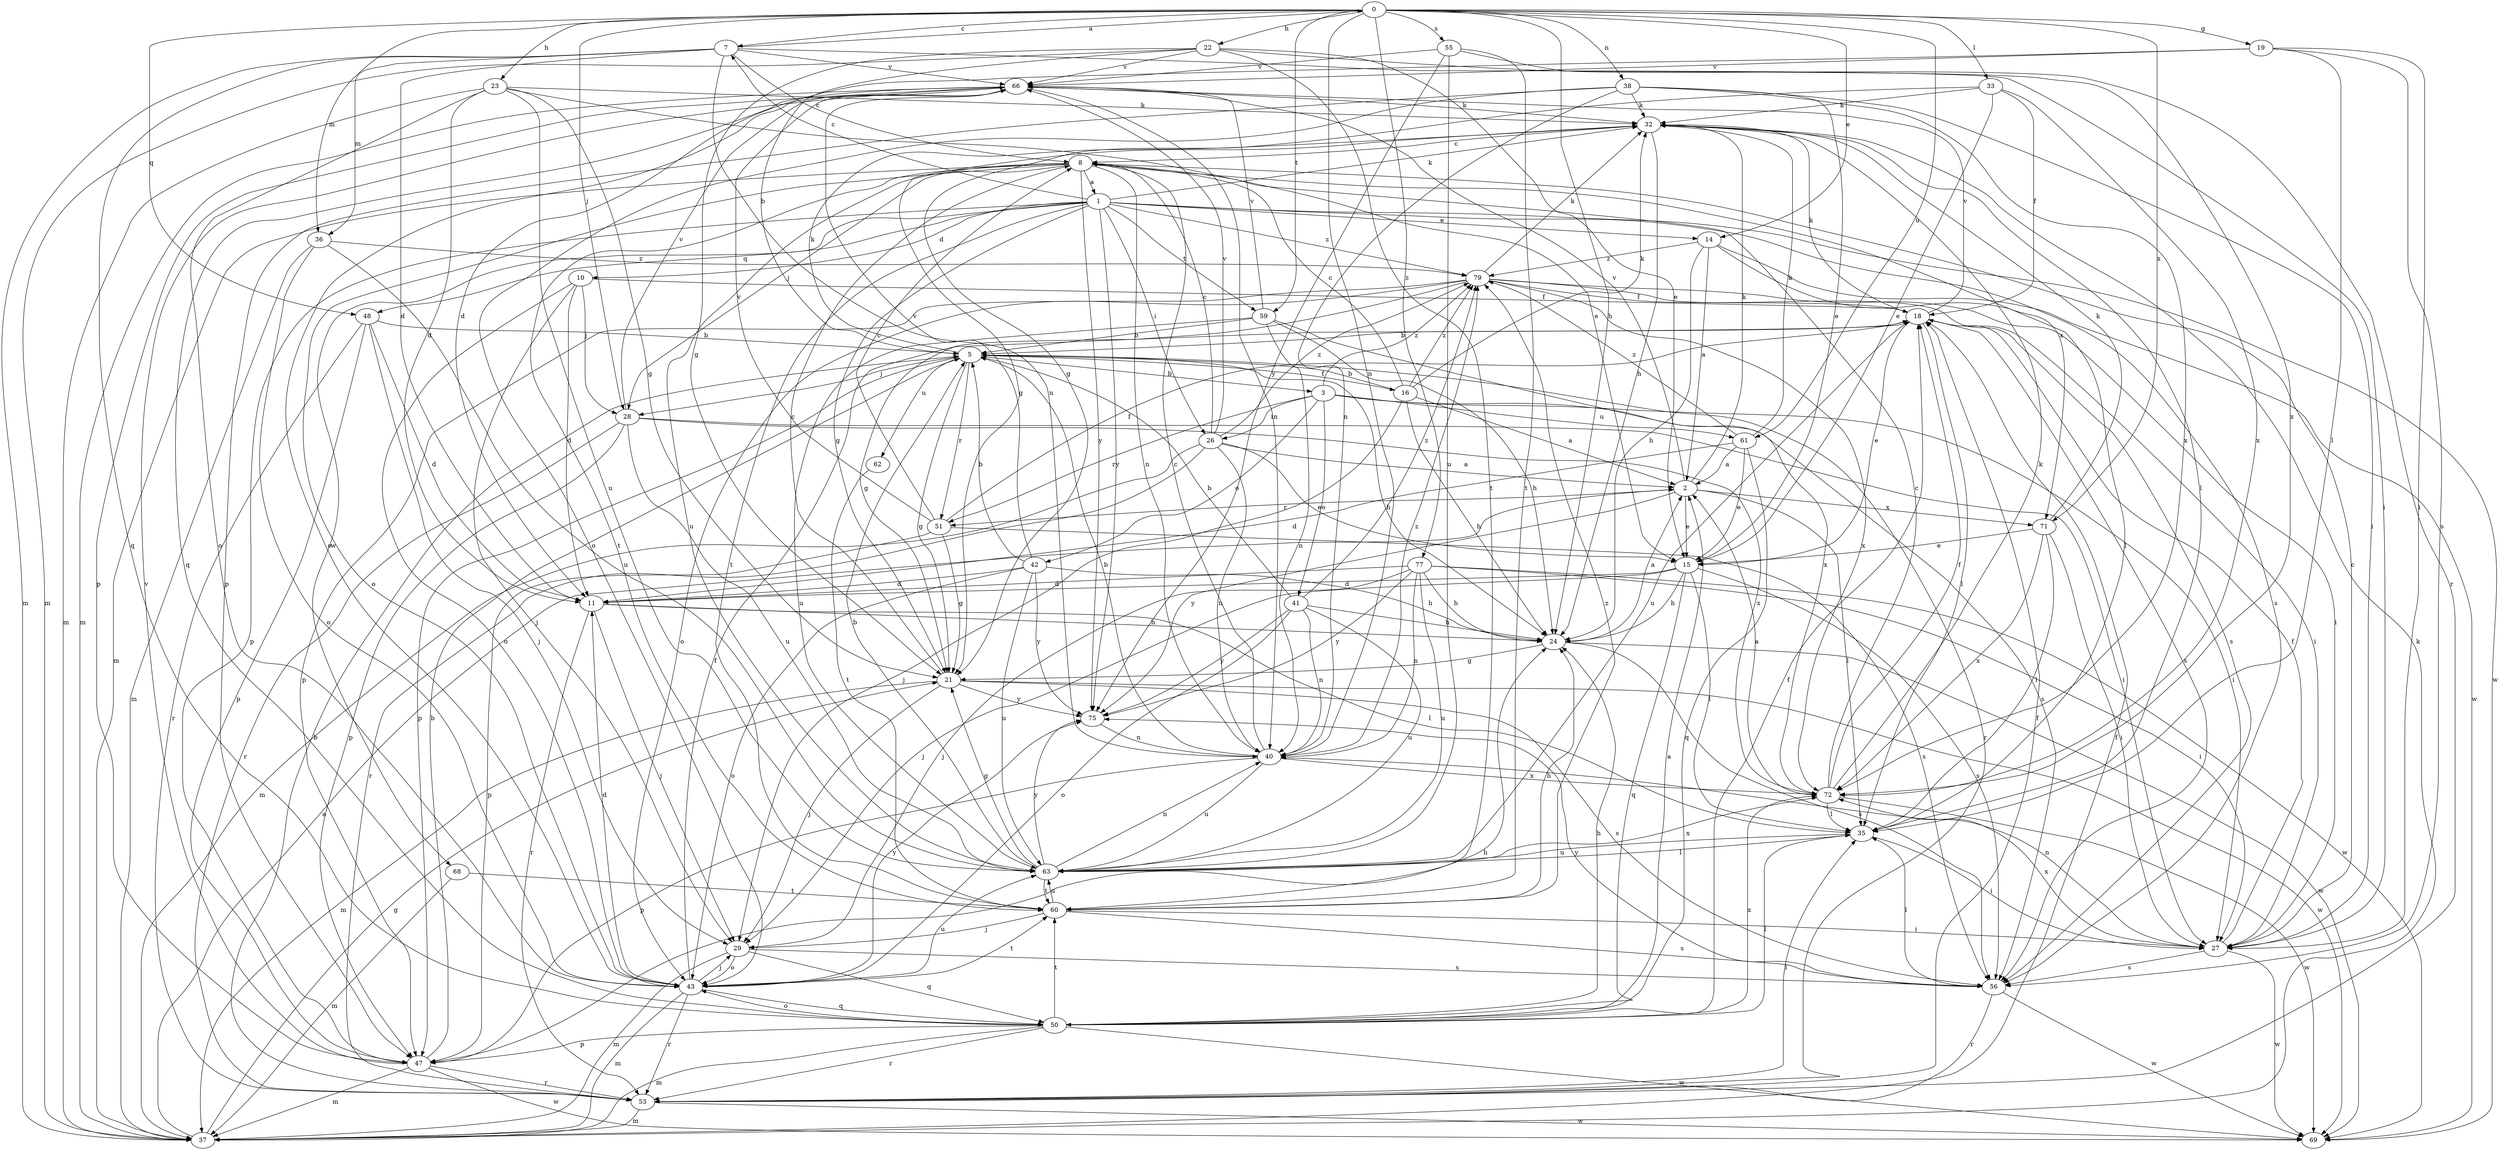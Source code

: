 strict digraph  {
0;
1;
2;
3;
5;
7;
8;
10;
11;
14;
15;
16;
18;
19;
21;
22;
23;
24;
26;
27;
28;
29;
32;
33;
35;
36;
37;
38;
40;
41;
42;
43;
47;
48;
50;
51;
53;
55;
56;
59;
60;
61;
62;
63;
66;
68;
69;
71;
72;
75;
77;
79;
0 -> 7  [label=c];
0 -> 14  [label=e];
0 -> 19  [label=g];
0 -> 22  [label=h];
0 -> 23  [label=h];
0 -> 24  [label=h];
0 -> 28  [label=j];
0 -> 33  [label=l];
0 -> 36  [label=m];
0 -> 38  [label=n];
0 -> 40  [label=n];
0 -> 48  [label=q];
0 -> 55  [label=s];
0 -> 59  [label=t];
0 -> 61  [label=u];
0 -> 71  [label=x];
0 -> 77  [label=z];
1 -> 7  [label=c];
1 -> 10  [label=d];
1 -> 14  [label=e];
1 -> 21  [label=g];
1 -> 26  [label=i];
1 -> 32  [label=k];
1 -> 47  [label=p];
1 -> 48  [label=q];
1 -> 56  [label=s];
1 -> 59  [label=t];
1 -> 60  [label=t];
1 -> 68  [label=w];
1 -> 69  [label=w];
1 -> 75  [label=y];
1 -> 79  [label=z];
2 -> 15  [label=e];
2 -> 32  [label=k];
2 -> 35  [label=l];
2 -> 51  [label=r];
2 -> 66  [label=v];
2 -> 71  [label=x];
2 -> 75  [label=y];
3 -> 26  [label=i];
3 -> 27  [label=i];
3 -> 41  [label=o];
3 -> 42  [label=o];
3 -> 51  [label=r];
3 -> 56  [label=s];
3 -> 61  [label=u];
3 -> 79  [label=z];
5 -> 3  [label=b];
5 -> 16  [label=f];
5 -> 21  [label=g];
5 -> 24  [label=h];
5 -> 28  [label=j];
5 -> 32  [label=k];
5 -> 47  [label=p];
5 -> 51  [label=r];
5 -> 53  [label=r];
5 -> 62  [label=u];
7 -> 0  [label=a];
7 -> 8  [label=c];
7 -> 11  [label=d];
7 -> 27  [label=i];
7 -> 36  [label=m];
7 -> 37  [label=m];
7 -> 40  [label=n];
7 -> 50  [label=q];
7 -> 66  [label=v];
8 -> 1  [label=a];
8 -> 28  [label=j];
8 -> 37  [label=m];
8 -> 40  [label=n];
8 -> 43  [label=o];
8 -> 60  [label=t];
8 -> 63  [label=u];
8 -> 71  [label=x];
8 -> 75  [label=y];
10 -> 11  [label=d];
10 -> 18  [label=f];
10 -> 28  [label=j];
10 -> 29  [label=j];
10 -> 43  [label=o];
11 -> 24  [label=h];
11 -> 29  [label=j];
11 -> 35  [label=l];
11 -> 53  [label=r];
14 -> 2  [label=a];
14 -> 24  [label=h];
14 -> 35  [label=l];
14 -> 69  [label=w];
14 -> 79  [label=z];
15 -> 11  [label=d];
15 -> 24  [label=h];
15 -> 29  [label=j];
15 -> 35  [label=l];
15 -> 50  [label=q];
15 -> 56  [label=s];
16 -> 2  [label=a];
16 -> 5  [label=b];
16 -> 8  [label=c];
16 -> 24  [label=h];
16 -> 29  [label=j];
16 -> 32  [label=k];
16 -> 79  [label=z];
18 -> 5  [label=b];
18 -> 15  [label=e];
18 -> 27  [label=i];
18 -> 32  [label=k];
18 -> 35  [label=l];
18 -> 56  [label=s];
18 -> 63  [label=u];
18 -> 66  [label=v];
19 -> 11  [label=d];
19 -> 27  [label=i];
19 -> 35  [label=l];
19 -> 56  [label=s];
19 -> 66  [label=v];
21 -> 8  [label=c];
21 -> 29  [label=j];
21 -> 37  [label=m];
21 -> 56  [label=s];
21 -> 69  [label=w];
21 -> 75  [label=y];
22 -> 5  [label=b];
22 -> 15  [label=e];
22 -> 21  [label=g];
22 -> 37  [label=m];
22 -> 60  [label=t];
22 -> 66  [label=v];
22 -> 72  [label=x];
23 -> 11  [label=d];
23 -> 15  [label=e];
23 -> 21  [label=g];
23 -> 32  [label=k];
23 -> 37  [label=m];
23 -> 43  [label=o];
23 -> 63  [label=u];
24 -> 2  [label=a];
24 -> 21  [label=g];
24 -> 56  [label=s];
24 -> 69  [label=w];
26 -> 2  [label=a];
26 -> 8  [label=c];
26 -> 15  [label=e];
26 -> 37  [label=m];
26 -> 40  [label=n];
26 -> 53  [label=r];
26 -> 66  [label=v];
26 -> 79  [label=z];
27 -> 8  [label=c];
27 -> 18  [label=f];
27 -> 40  [label=n];
27 -> 56  [label=s];
27 -> 69  [label=w];
27 -> 72  [label=x];
28 -> 27  [label=i];
28 -> 47  [label=p];
28 -> 53  [label=r];
28 -> 63  [label=u];
28 -> 66  [label=v];
28 -> 72  [label=x];
29 -> 37  [label=m];
29 -> 43  [label=o];
29 -> 50  [label=q];
29 -> 56  [label=s];
32 -> 8  [label=c];
32 -> 21  [label=g];
32 -> 24  [label=h];
32 -> 35  [label=l];
33 -> 15  [label=e];
33 -> 18  [label=f];
33 -> 21  [label=g];
33 -> 32  [label=k];
33 -> 72  [label=x];
35 -> 27  [label=i];
35 -> 63  [label=u];
36 -> 37  [label=m];
36 -> 43  [label=o];
36 -> 63  [label=u];
36 -> 79  [label=z];
37 -> 2  [label=a];
37 -> 18  [label=f];
37 -> 21  [label=g];
37 -> 32  [label=k];
38 -> 15  [label=e];
38 -> 27  [label=i];
38 -> 32  [label=k];
38 -> 40  [label=n];
38 -> 43  [label=o];
38 -> 47  [label=p];
38 -> 72  [label=x];
40 -> 5  [label=b];
40 -> 8  [label=c];
40 -> 47  [label=p];
40 -> 63  [label=u];
40 -> 72  [label=x];
40 -> 79  [label=z];
41 -> 5  [label=b];
41 -> 24  [label=h];
41 -> 40  [label=n];
41 -> 43  [label=o];
41 -> 63  [label=u];
41 -> 75  [label=y];
41 -> 79  [label=z];
42 -> 5  [label=b];
42 -> 11  [label=d];
42 -> 24  [label=h];
42 -> 43  [label=o];
42 -> 63  [label=u];
42 -> 66  [label=v];
42 -> 75  [label=y];
43 -> 11  [label=d];
43 -> 18  [label=f];
43 -> 29  [label=j];
43 -> 37  [label=m];
43 -> 50  [label=q];
43 -> 53  [label=r];
43 -> 60  [label=t];
43 -> 63  [label=u];
43 -> 75  [label=y];
47 -> 5  [label=b];
47 -> 24  [label=h];
47 -> 37  [label=m];
47 -> 53  [label=r];
47 -> 66  [label=v];
47 -> 69  [label=w];
48 -> 5  [label=b];
48 -> 11  [label=d];
48 -> 29  [label=j];
48 -> 47  [label=p];
48 -> 53  [label=r];
50 -> 2  [label=a];
50 -> 18  [label=f];
50 -> 24  [label=h];
50 -> 35  [label=l];
50 -> 37  [label=m];
50 -> 43  [label=o];
50 -> 47  [label=p];
50 -> 53  [label=r];
50 -> 60  [label=t];
50 -> 69  [label=w];
50 -> 72  [label=x];
51 -> 8  [label=c];
51 -> 18  [label=f];
51 -> 21  [label=g];
51 -> 47  [label=p];
51 -> 56  [label=s];
51 -> 66  [label=v];
53 -> 5  [label=b];
53 -> 18  [label=f];
53 -> 35  [label=l];
53 -> 37  [label=m];
53 -> 69  [label=w];
55 -> 53  [label=r];
55 -> 60  [label=t];
55 -> 63  [label=u];
55 -> 66  [label=v];
55 -> 75  [label=y];
56 -> 35  [label=l];
56 -> 53  [label=r];
56 -> 69  [label=w];
56 -> 75  [label=y];
59 -> 5  [label=b];
59 -> 24  [label=h];
59 -> 40  [label=n];
59 -> 63  [label=u];
59 -> 66  [label=v];
59 -> 72  [label=x];
60 -> 24  [label=h];
60 -> 27  [label=i];
60 -> 29  [label=j];
60 -> 56  [label=s];
60 -> 63  [label=u];
60 -> 79  [label=z];
61 -> 2  [label=a];
61 -> 11  [label=d];
61 -> 15  [label=e];
61 -> 32  [label=k];
61 -> 50  [label=q];
61 -> 79  [label=z];
62 -> 60  [label=t];
63 -> 5  [label=b];
63 -> 21  [label=g];
63 -> 35  [label=l];
63 -> 40  [label=n];
63 -> 60  [label=t];
63 -> 72  [label=x];
63 -> 75  [label=y];
66 -> 32  [label=k];
66 -> 37  [label=m];
66 -> 40  [label=n];
66 -> 43  [label=o];
66 -> 47  [label=p];
66 -> 50  [label=q];
68 -> 37  [label=m];
68 -> 60  [label=t];
71 -> 15  [label=e];
71 -> 27  [label=i];
71 -> 32  [label=k];
71 -> 35  [label=l];
71 -> 72  [label=x];
72 -> 2  [label=a];
72 -> 8  [label=c];
72 -> 18  [label=f];
72 -> 32  [label=k];
72 -> 35  [label=l];
72 -> 69  [label=w];
75 -> 40  [label=n];
77 -> 11  [label=d];
77 -> 24  [label=h];
77 -> 27  [label=i];
77 -> 29  [label=j];
77 -> 40  [label=n];
77 -> 63  [label=u];
77 -> 69  [label=w];
77 -> 75  [label=y];
79 -> 18  [label=f];
79 -> 21  [label=g];
79 -> 27  [label=i];
79 -> 32  [label=k];
79 -> 43  [label=o];
79 -> 47  [label=p];
79 -> 56  [label=s];
79 -> 72  [label=x];
}
